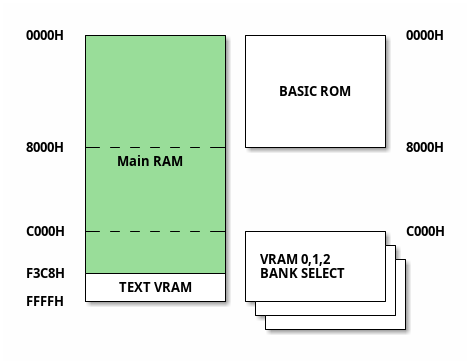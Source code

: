 // for preview ditaa
@startditaa diag-plantuml-ditaa-sample1 -E
'ditaa(--no-shadows, scale=0.7)
0000H +-------------+ +-------------+ 0000H
      | cGRE        | |             |
      |             | |             |
      |             | |             |
      |             | |  BASIC ROM  |
      |             | |             |
      |             | |             |
      |             | |             |
8000H +- - - - - - -+ +-------------+ 8000H
      |  Main RAM   |
      |             |
      |             |
      |             |
      |             |
C000H +- - - - - - -+ +-------------+ C000H
      |             | |             ++
      |             | | VRAM 0,1,2  |++
F3C8H +-------------+ | BANK SELECT |||
      |  TEXT VRAM  | |             |||
FFFFH +-------------+ ++------------+||
                       ++------------+|
                        +-------------+

@endditaa
